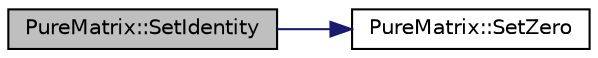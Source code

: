 digraph "PureMatrix::SetIdentity"
{
 // LATEX_PDF_SIZE
  edge [fontname="Helvetica",fontsize="10",labelfontname="Helvetica",labelfontsize="10"];
  node [fontname="Helvetica",fontsize="10",shape=record];
  rankdir="LR";
  Node1 [label="PureMatrix::SetIdentity",height=0.2,width=0.4,color="black", fillcolor="grey75", style="filled", fontcolor="black",tooltip="Sets the matrix to identity matrix."];
  Node1 -> Node2 [color="midnightblue",fontsize="10",style="solid",fontname="Helvetica"];
  Node2 [label="PureMatrix::SetZero",height=0.2,width=0.4,color="black", fillcolor="white", style="filled",URL="$class_pure_matrix.html#a313d17b13f39ef09b0bab77c5b3d513a",tooltip="Sets the matrix to zero matrix."];
}
